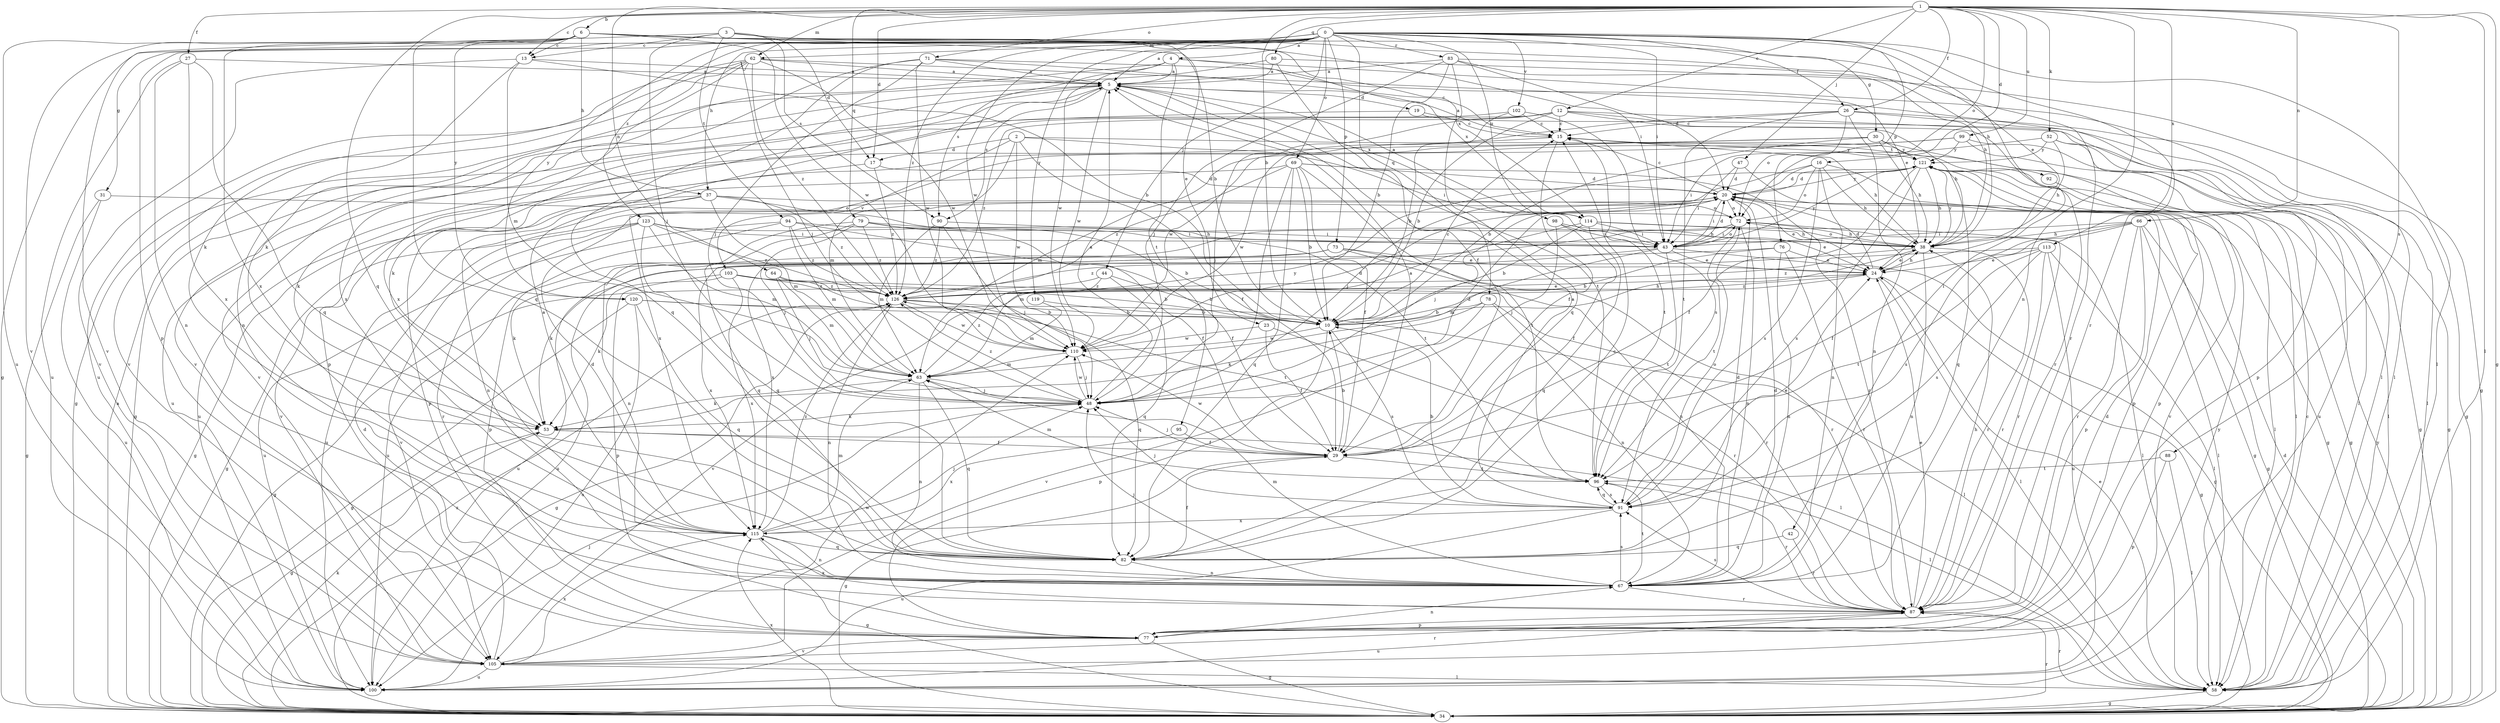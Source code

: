 strict digraph  {
0;
1;
2;
3;
4;
5;
6;
10;
12;
13;
15;
16;
17;
19;
20;
23;
24;
26;
27;
29;
30;
31;
34;
37;
38;
42;
43;
44;
47;
48;
52;
53;
58;
62;
63;
64;
66;
67;
69;
71;
72;
73;
76;
77;
78;
79;
80;
82;
83;
87;
88;
90;
91;
92;
94;
95;
96;
98;
99;
100;
102;
103;
105;
110;
113;
114;
115;
119;
120;
121;
123;
126;
0 -> 4  [label=a];
0 -> 5  [label=a];
0 -> 26  [label=f];
0 -> 30  [label=g];
0 -> 31  [label=g];
0 -> 34  [label=g];
0 -> 37  [label=h];
0 -> 42  [label=i];
0 -> 43  [label=i];
0 -> 44  [label=j];
0 -> 58  [label=l];
0 -> 62  [label=m];
0 -> 69  [label=o];
0 -> 73  [label=p];
0 -> 76  [label=p];
0 -> 77  [label=p];
0 -> 78  [label=q];
0 -> 83  [label=r];
0 -> 87  [label=r];
0 -> 98  [label=u];
0 -> 102  [label=v];
0 -> 110  [label=w];
0 -> 119  [label=y];
0 -> 120  [label=y];
0 -> 123  [label=z];
0 -> 126  [label=z];
1 -> 6  [label=b];
1 -> 10  [label=b];
1 -> 12  [label=c];
1 -> 13  [label=c];
1 -> 16  [label=d];
1 -> 17  [label=d];
1 -> 26  [label=f];
1 -> 27  [label=f];
1 -> 34  [label=g];
1 -> 47  [label=j];
1 -> 52  [label=k];
1 -> 58  [label=l];
1 -> 62  [label=m];
1 -> 64  [label=n];
1 -> 66  [label=n];
1 -> 67  [label=n];
1 -> 71  [label=o];
1 -> 72  [label=o];
1 -> 79  [label=q];
1 -> 80  [label=q];
1 -> 82  [label=q];
1 -> 88  [label=s];
1 -> 99  [label=u];
1 -> 113  [label=x];
2 -> 17  [label=d];
2 -> 29  [label=f];
2 -> 43  [label=i];
2 -> 63  [label=m];
2 -> 92  [label=t];
2 -> 103  [label=v];
2 -> 110  [label=w];
3 -> 13  [label=c];
3 -> 17  [label=d];
3 -> 23  [label=e];
3 -> 24  [label=e];
3 -> 48  [label=j];
3 -> 90  [label=s];
3 -> 94  [label=t];
3 -> 105  [label=v];
4 -> 5  [label=a];
4 -> 58  [label=l];
4 -> 90  [label=s];
4 -> 95  [label=t];
4 -> 105  [label=v];
4 -> 110  [label=w];
4 -> 114  [label=x];
5 -> 19  [label=d];
5 -> 34  [label=g];
5 -> 77  [label=p];
5 -> 90  [label=s];
5 -> 96  [label=t];
5 -> 105  [label=v];
5 -> 110  [label=w];
5 -> 114  [label=x];
6 -> 10  [label=b];
6 -> 13  [label=c];
6 -> 37  [label=h];
6 -> 38  [label=h];
6 -> 43  [label=i];
6 -> 82  [label=q];
6 -> 100  [label=u];
6 -> 105  [label=v];
6 -> 110  [label=w];
6 -> 114  [label=x];
6 -> 115  [label=x];
6 -> 120  [label=y];
10 -> 15  [label=c];
10 -> 38  [label=h];
10 -> 77  [label=p];
10 -> 91  [label=s];
10 -> 110  [label=w];
12 -> 10  [label=b];
12 -> 15  [label=c];
12 -> 38  [label=h];
12 -> 48  [label=j];
12 -> 53  [label=k];
12 -> 77  [label=p];
12 -> 87  [label=r];
12 -> 126  [label=z];
13 -> 5  [label=a];
13 -> 10  [label=b];
13 -> 63  [label=m];
13 -> 67  [label=n];
13 -> 105  [label=v];
15 -> 5  [label=a];
15 -> 29  [label=f];
15 -> 38  [label=h];
15 -> 96  [label=t];
15 -> 110  [label=w];
15 -> 121  [label=y];
16 -> 20  [label=d];
16 -> 38  [label=h];
16 -> 48  [label=j];
16 -> 67  [label=n];
16 -> 72  [label=o];
16 -> 77  [label=p];
16 -> 91  [label=s];
17 -> 20  [label=d];
17 -> 105  [label=v];
17 -> 126  [label=z];
19 -> 15  [label=c];
19 -> 34  [label=g];
19 -> 58  [label=l];
20 -> 15  [label=c];
20 -> 24  [label=e];
20 -> 34  [label=g];
20 -> 43  [label=i];
20 -> 48  [label=j];
20 -> 72  [label=o];
20 -> 121  [label=y];
23 -> 29  [label=f];
23 -> 58  [label=l];
23 -> 110  [label=w];
24 -> 20  [label=d];
24 -> 34  [label=g];
24 -> 38  [label=h];
24 -> 58  [label=l];
24 -> 105  [label=v];
24 -> 126  [label=z];
26 -> 15  [label=c];
26 -> 34  [label=g];
26 -> 58  [label=l];
26 -> 67  [label=n];
26 -> 72  [label=o];
26 -> 96  [label=t];
26 -> 110  [label=w];
27 -> 5  [label=a];
27 -> 67  [label=n];
27 -> 82  [label=q];
27 -> 100  [label=u];
27 -> 115  [label=x];
29 -> 5  [label=a];
29 -> 10  [label=b];
29 -> 34  [label=g];
29 -> 48  [label=j];
29 -> 96  [label=t];
29 -> 110  [label=w];
30 -> 10  [label=b];
30 -> 38  [label=h];
30 -> 53  [label=k];
30 -> 58  [label=l];
30 -> 100  [label=u];
30 -> 121  [label=y];
31 -> 34  [label=g];
31 -> 72  [label=o];
31 -> 100  [label=u];
34 -> 5  [label=a];
34 -> 20  [label=d];
34 -> 53  [label=k];
34 -> 87  [label=r];
34 -> 115  [label=x];
34 -> 121  [label=y];
34 -> 126  [label=z];
37 -> 34  [label=g];
37 -> 63  [label=m];
37 -> 67  [label=n];
37 -> 72  [label=o];
37 -> 96  [label=t];
37 -> 100  [label=u];
37 -> 126  [label=z];
38 -> 24  [label=e];
38 -> 53  [label=k];
38 -> 67  [label=n];
38 -> 72  [label=o];
38 -> 87  [label=r];
38 -> 121  [label=y];
42 -> 82  [label=q];
42 -> 87  [label=r];
43 -> 20  [label=d];
43 -> 24  [label=e];
43 -> 34  [label=g];
43 -> 63  [label=m];
43 -> 72  [label=o];
43 -> 96  [label=t];
43 -> 121  [label=y];
43 -> 126  [label=z];
44 -> 10  [label=b];
44 -> 34  [label=g];
44 -> 82  [label=q];
44 -> 126  [label=z];
47 -> 20  [label=d];
47 -> 34  [label=g];
47 -> 43  [label=i];
48 -> 5  [label=a];
48 -> 20  [label=d];
48 -> 53  [label=k];
48 -> 110  [label=w];
48 -> 126  [label=z];
52 -> 34  [label=g];
52 -> 38  [label=h];
52 -> 43  [label=i];
52 -> 100  [label=u];
52 -> 121  [label=y];
53 -> 29  [label=f];
53 -> 34  [label=g];
53 -> 58  [label=l];
58 -> 15  [label=c];
58 -> 24  [label=e];
58 -> 34  [label=g];
58 -> 87  [label=r];
62 -> 5  [label=a];
62 -> 48  [label=j];
62 -> 53  [label=k];
62 -> 58  [label=l];
62 -> 100  [label=u];
62 -> 105  [label=v];
62 -> 110  [label=w];
62 -> 115  [label=x];
62 -> 126  [label=z];
63 -> 48  [label=j];
63 -> 53  [label=k];
63 -> 67  [label=n];
63 -> 82  [label=q];
63 -> 121  [label=y];
64 -> 48  [label=j];
64 -> 63  [label=m];
64 -> 96  [label=t];
64 -> 126  [label=z];
66 -> 29  [label=f];
66 -> 34  [label=g];
66 -> 38  [label=h];
66 -> 43  [label=i];
66 -> 58  [label=l];
66 -> 77  [label=p];
66 -> 87  [label=r];
66 -> 91  [label=s];
67 -> 20  [label=d];
67 -> 48  [label=j];
67 -> 63  [label=m];
67 -> 87  [label=r];
67 -> 91  [label=s];
67 -> 96  [label=t];
69 -> 10  [label=b];
69 -> 20  [label=d];
69 -> 29  [label=f];
69 -> 48  [label=j];
69 -> 77  [label=p];
69 -> 82  [label=q];
69 -> 87  [label=r];
69 -> 96  [label=t];
69 -> 126  [label=z];
71 -> 5  [label=a];
71 -> 15  [label=c];
71 -> 24  [label=e];
71 -> 48  [label=j];
71 -> 82  [label=q];
71 -> 110  [label=w];
71 -> 115  [label=x];
72 -> 38  [label=h];
72 -> 43  [label=i];
72 -> 67  [label=n];
72 -> 87  [label=r];
72 -> 96  [label=t];
72 -> 100  [label=u];
72 -> 115  [label=x];
73 -> 24  [label=e];
73 -> 53  [label=k];
73 -> 67  [label=n];
73 -> 87  [label=r];
73 -> 100  [label=u];
73 -> 115  [label=x];
76 -> 10  [label=b];
76 -> 24  [label=e];
76 -> 67  [label=n];
76 -> 87  [label=r];
76 -> 100  [label=u];
77 -> 20  [label=d];
77 -> 34  [label=g];
77 -> 67  [label=n];
77 -> 105  [label=v];
78 -> 10  [label=b];
78 -> 53  [label=k];
78 -> 67  [label=n];
78 -> 87  [label=r];
78 -> 105  [label=v];
79 -> 10  [label=b];
79 -> 29  [label=f];
79 -> 38  [label=h];
79 -> 48  [label=j];
79 -> 67  [label=n];
79 -> 82  [label=q];
79 -> 126  [label=z];
80 -> 5  [label=a];
80 -> 29  [label=f];
80 -> 34  [label=g];
80 -> 53  [label=k];
82 -> 15  [label=c];
82 -> 20  [label=d];
82 -> 29  [label=f];
82 -> 67  [label=n];
83 -> 5  [label=a];
83 -> 10  [label=b];
83 -> 20  [label=d];
83 -> 38  [label=h];
83 -> 48  [label=j];
83 -> 82  [label=q];
83 -> 87  [label=r];
87 -> 24  [label=e];
87 -> 38  [label=h];
87 -> 77  [label=p];
87 -> 91  [label=s];
87 -> 100  [label=u];
87 -> 115  [label=x];
88 -> 58  [label=l];
88 -> 77  [label=p];
88 -> 96  [label=t];
90 -> 43  [label=i];
90 -> 48  [label=j];
90 -> 63  [label=m];
90 -> 126  [label=z];
91 -> 5  [label=a];
91 -> 10  [label=b];
91 -> 24  [label=e];
91 -> 48  [label=j];
91 -> 72  [label=o];
91 -> 96  [label=q];
91 -> 100  [label=u];
91 -> 115  [label=x];
92 -> 58  [label=l];
94 -> 29  [label=f];
94 -> 43  [label=i];
94 -> 63  [label=m];
94 -> 77  [label=p];
94 -> 100  [label=u];
94 -> 126  [label=z];
95 -> 29  [label=f];
95 -> 115  [label=x];
96 -> 63  [label=m];
96 -> 87  [label=r];
96 -> 91  [label=s];
98 -> 24  [label=e];
98 -> 29  [label=f];
98 -> 43  [label=i];
98 -> 48  [label=j];
99 -> 34  [label=g];
99 -> 58  [label=l];
99 -> 63  [label=m];
99 -> 115  [label=x];
99 -> 121  [label=y];
100 -> 48  [label=j];
100 -> 121  [label=y];
102 -> 10  [label=b];
102 -> 15  [label=c];
102 -> 91  [label=s];
102 -> 100  [label=u];
103 -> 10  [label=b];
103 -> 53  [label=k];
103 -> 77  [label=p];
103 -> 87  [label=r];
103 -> 115  [label=x];
103 -> 126  [label=z];
105 -> 20  [label=d];
105 -> 58  [label=l];
105 -> 87  [label=r];
105 -> 100  [label=u];
105 -> 110  [label=w];
105 -> 115  [label=x];
110 -> 20  [label=d];
110 -> 48  [label=j];
110 -> 63  [label=m];
110 -> 126  [label=z];
113 -> 24  [label=e];
113 -> 58  [label=l];
113 -> 87  [label=r];
113 -> 91  [label=s];
113 -> 96  [label=t];
113 -> 100  [label=u];
113 -> 126  [label=z];
114 -> 5  [label=a];
114 -> 10  [label=b];
114 -> 38  [label=h];
114 -> 43  [label=i];
114 -> 58  [label=l];
114 -> 63  [label=m];
114 -> 82  [label=q];
115 -> 5  [label=a];
115 -> 20  [label=d];
115 -> 34  [label=g];
115 -> 48  [label=j];
115 -> 63  [label=m];
115 -> 67  [label=n];
115 -> 82  [label=q];
115 -> 126  [label=z];
119 -> 10  [label=b];
119 -> 63  [label=m];
120 -> 10  [label=b];
120 -> 34  [label=g];
120 -> 58  [label=l];
120 -> 82  [label=q];
120 -> 100  [label=u];
121 -> 20  [label=d];
121 -> 29  [label=f];
121 -> 34  [label=g];
121 -> 38  [label=h];
121 -> 77  [label=p];
121 -> 82  [label=q];
121 -> 91  [label=s];
121 -> 105  [label=v];
123 -> 34  [label=g];
123 -> 38  [label=h];
123 -> 43  [label=i];
123 -> 63  [label=m];
123 -> 82  [label=q];
123 -> 87  [label=r];
123 -> 105  [label=v];
123 -> 126  [label=z];
126 -> 10  [label=b];
126 -> 24  [label=e];
126 -> 34  [label=g];
126 -> 67  [label=n];
126 -> 82  [label=q];
126 -> 110  [label=w];
}
